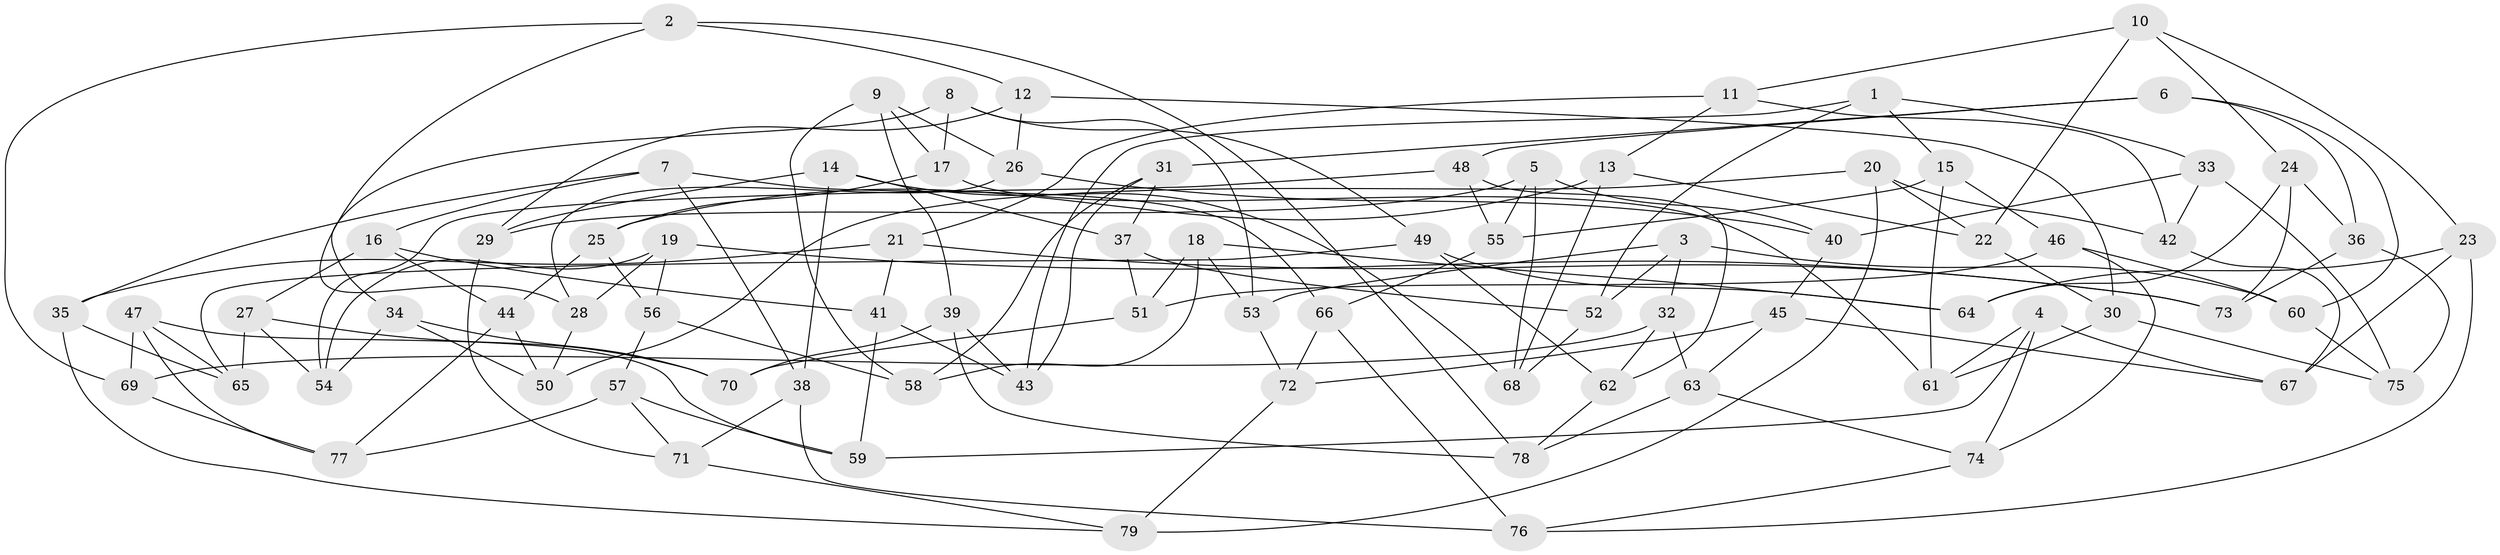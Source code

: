 // coarse degree distribution, {5: 0.14285714285714285, 4: 0.5892857142857143, 3: 0.03571428571428571, 6: 0.23214285714285715}
// Generated by graph-tools (version 1.1) at 2025/38/03/04/25 23:38:19]
// undirected, 79 vertices, 158 edges
graph export_dot {
  node [color=gray90,style=filled];
  1;
  2;
  3;
  4;
  5;
  6;
  7;
  8;
  9;
  10;
  11;
  12;
  13;
  14;
  15;
  16;
  17;
  18;
  19;
  20;
  21;
  22;
  23;
  24;
  25;
  26;
  27;
  28;
  29;
  30;
  31;
  32;
  33;
  34;
  35;
  36;
  37;
  38;
  39;
  40;
  41;
  42;
  43;
  44;
  45;
  46;
  47;
  48;
  49;
  50;
  51;
  52;
  53;
  54;
  55;
  56;
  57;
  58;
  59;
  60;
  61;
  62;
  63;
  64;
  65;
  66;
  67;
  68;
  69;
  70;
  71;
  72;
  73;
  74;
  75;
  76;
  77;
  78;
  79;
  1 -- 43;
  1 -- 33;
  1 -- 52;
  1 -- 15;
  2 -- 69;
  2 -- 12;
  2 -- 78;
  2 -- 28;
  3 -- 53;
  3 -- 60;
  3 -- 32;
  3 -- 52;
  4 -- 61;
  4 -- 74;
  4 -- 59;
  4 -- 67;
  5 -- 40;
  5 -- 55;
  5 -- 29;
  5 -- 68;
  6 -- 48;
  6 -- 36;
  6 -- 60;
  6 -- 31;
  7 -- 16;
  7 -- 38;
  7 -- 66;
  7 -- 35;
  8 -- 17;
  8 -- 49;
  8 -- 34;
  8 -- 53;
  9 -- 26;
  9 -- 39;
  9 -- 17;
  9 -- 58;
  10 -- 22;
  10 -- 11;
  10 -- 24;
  10 -- 23;
  11 -- 42;
  11 -- 13;
  11 -- 21;
  12 -- 30;
  12 -- 26;
  12 -- 29;
  13 -- 68;
  13 -- 25;
  13 -- 22;
  14 -- 38;
  14 -- 68;
  14 -- 37;
  14 -- 29;
  15 -- 55;
  15 -- 46;
  15 -- 61;
  16 -- 27;
  16 -- 44;
  16 -- 41;
  17 -- 25;
  17 -- 61;
  18 -- 51;
  18 -- 53;
  18 -- 64;
  18 -- 58;
  19 -- 54;
  19 -- 56;
  19 -- 28;
  19 -- 73;
  20 -- 22;
  20 -- 42;
  20 -- 79;
  20 -- 50;
  21 -- 73;
  21 -- 41;
  21 -- 35;
  22 -- 30;
  23 -- 76;
  23 -- 64;
  23 -- 67;
  24 -- 73;
  24 -- 64;
  24 -- 36;
  25 -- 56;
  25 -- 44;
  26 -- 28;
  26 -- 40;
  27 -- 70;
  27 -- 65;
  27 -- 54;
  28 -- 50;
  29 -- 71;
  30 -- 75;
  30 -- 61;
  31 -- 43;
  31 -- 37;
  31 -- 58;
  32 -- 62;
  32 -- 63;
  32 -- 69;
  33 -- 75;
  33 -- 40;
  33 -- 42;
  34 -- 70;
  34 -- 50;
  34 -- 54;
  35 -- 65;
  35 -- 79;
  36 -- 73;
  36 -- 75;
  37 -- 52;
  37 -- 51;
  38 -- 76;
  38 -- 71;
  39 -- 78;
  39 -- 70;
  39 -- 43;
  40 -- 45;
  41 -- 43;
  41 -- 59;
  42 -- 67;
  44 -- 50;
  44 -- 77;
  45 -- 63;
  45 -- 72;
  45 -- 67;
  46 -- 51;
  46 -- 60;
  46 -- 74;
  47 -- 65;
  47 -- 59;
  47 -- 69;
  47 -- 77;
  48 -- 54;
  48 -- 62;
  48 -- 55;
  49 -- 64;
  49 -- 62;
  49 -- 65;
  51 -- 70;
  52 -- 68;
  53 -- 72;
  55 -- 66;
  56 -- 58;
  56 -- 57;
  57 -- 71;
  57 -- 77;
  57 -- 59;
  60 -- 75;
  62 -- 78;
  63 -- 78;
  63 -- 74;
  66 -- 76;
  66 -- 72;
  69 -- 77;
  71 -- 79;
  72 -- 79;
  74 -- 76;
}
